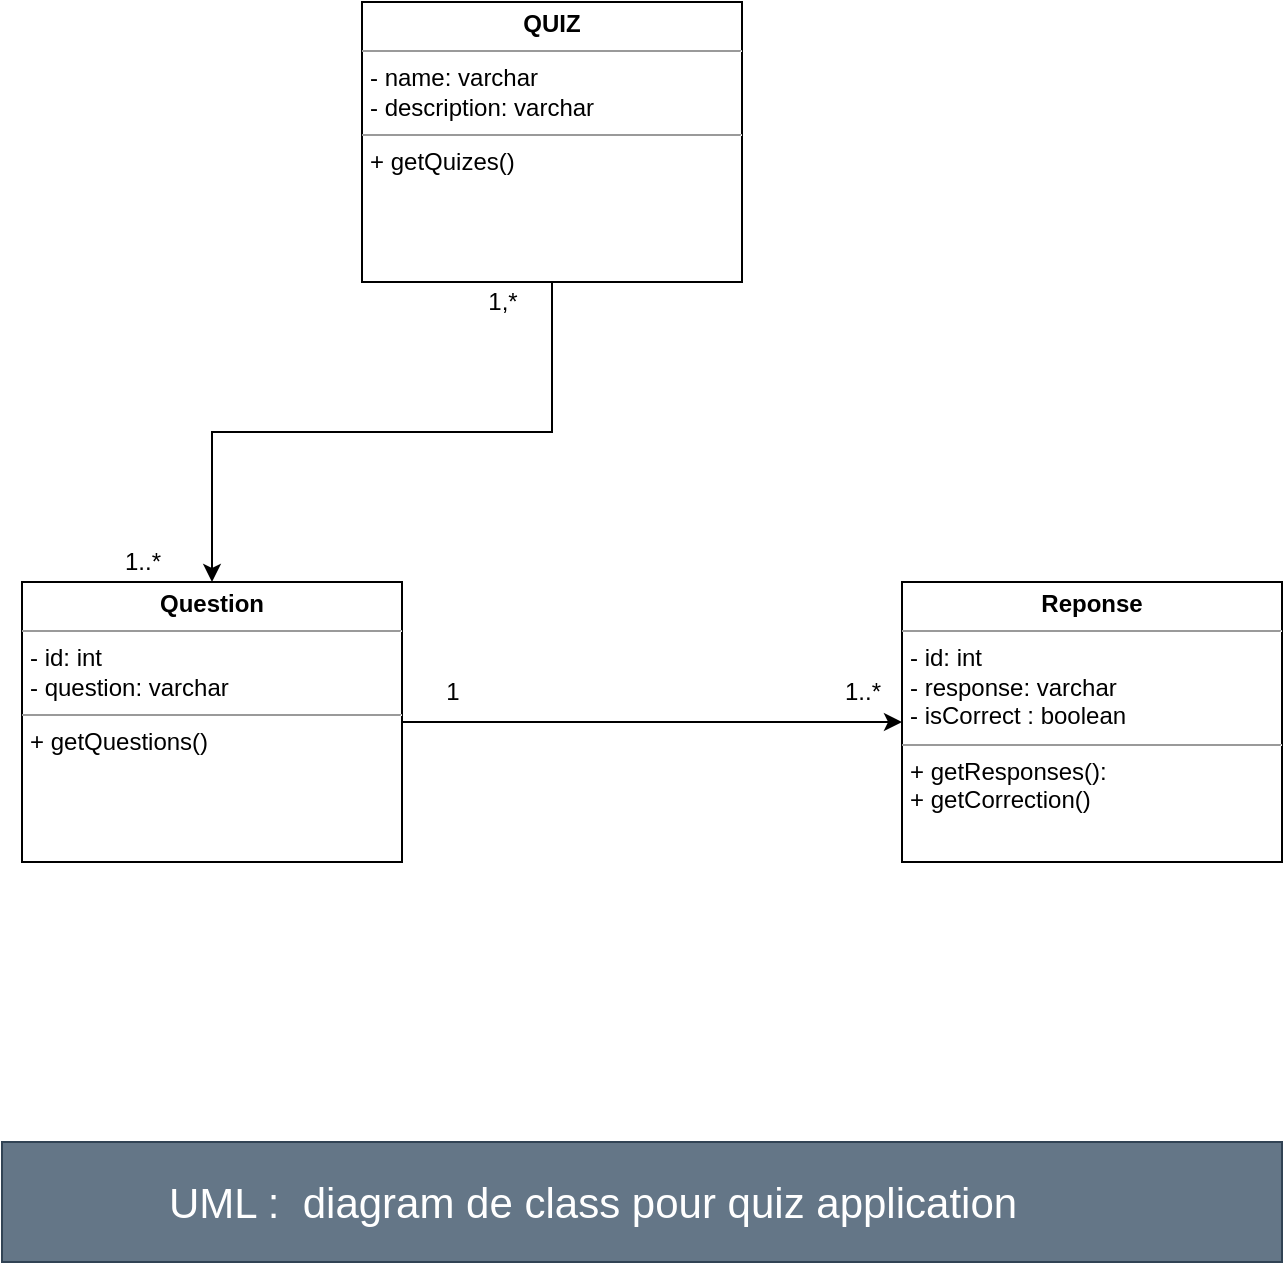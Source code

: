<mxfile version="20.8.1" type="device"><diagram name="Page-1" id="c4acf3e9-155e-7222-9cf6-157b1a14988f"><mxGraphModel dx="1434" dy="764" grid="1" gridSize="10" guides="1" tooltips="1" connect="1" arrows="1" fold="1" page="1" pageScale="1" pageWidth="850" pageHeight="1100" background="none" math="0" shadow="0"><root><mxCell id="0"/><mxCell id="1" parent="0"/><mxCell id="h3Y28AqKPiw2Wu6xVKkf-6" style="edgeStyle=orthogonalEdgeStyle;rounded=0;orthogonalLoop=1;jettySize=auto;html=1;" parent="1" source="5d2195bd80daf111-18" target="h3Y28AqKPiw2Wu6xVKkf-1" edge="1"><mxGeometry relative="1" as="geometry"/></mxCell><mxCell id="5d2195bd80daf111-18" value="&lt;p style=&quot;margin:0px;margin-top:4px;text-align:center;&quot;&gt;&lt;b&gt;QUIZ&lt;/b&gt;&lt;/p&gt;&lt;hr size=&quot;1&quot;&gt;&lt;p style=&quot;margin:0px;margin-left:4px;&quot;&gt;- name: varchar&lt;/p&gt;&lt;p style=&quot;margin:0px;margin-left:4px;&quot;&gt;&lt;span style=&quot;background-color: initial;&quot;&gt;- description: varchar&lt;/span&gt;&lt;/p&gt;&lt;hr size=&quot;1&quot;&gt;&lt;p style=&quot;margin:0px;margin-left:4px;&quot;&gt;+ getQuizes()&lt;br&gt;&lt;br&gt;&lt;/p&gt;" style="verticalAlign=top;align=left;overflow=fill;fontSize=12;fontFamily=Helvetica;html=1;rounded=0;shadow=0;comic=0;labelBackgroundColor=none;strokeWidth=1" parent="1" vertex="1"><mxGeometry x="300" y="30" width="190" height="140" as="geometry"/></mxCell><mxCell id="h3Y28AqKPiw2Wu6xVKkf-8" style="edgeStyle=orthogonalEdgeStyle;rounded=0;orthogonalLoop=1;jettySize=auto;html=1;" parent="1" source="h3Y28AqKPiw2Wu6xVKkf-1" target="h3Y28AqKPiw2Wu6xVKkf-2" edge="1"><mxGeometry relative="1" as="geometry"/></mxCell><mxCell id="h3Y28AqKPiw2Wu6xVKkf-1" value="&lt;p style=&quot;margin:0px;margin-top:4px;text-align:center;&quot;&gt;&lt;b&gt;Question&lt;/b&gt;&lt;/p&gt;&lt;hr size=&quot;1&quot;&gt;&lt;p style=&quot;margin:0px;margin-left:4px;&quot;&gt;- id: int&lt;/p&gt;&lt;p style=&quot;margin:0px;margin-left:4px;&quot;&gt;&lt;span style=&quot;background-color: initial;&quot;&gt;- question: varchar&lt;/span&gt;&lt;/p&gt;&lt;hr size=&quot;1&quot;&gt;&lt;p style=&quot;margin:0px;margin-left:4px;&quot;&gt;+ getQuestions()&lt;br&gt;&lt;br&gt;&lt;/p&gt;" style="verticalAlign=top;align=left;overflow=fill;fontSize=12;fontFamily=Helvetica;html=1;rounded=0;shadow=0;comic=0;labelBackgroundColor=none;strokeWidth=1" parent="1" vertex="1"><mxGeometry x="130" y="320" width="190" height="140" as="geometry"/></mxCell><mxCell id="h3Y28AqKPiw2Wu6xVKkf-2" value="&lt;p style=&quot;margin:0px;margin-top:4px;text-align:center;&quot;&gt;&lt;b&gt;Reponse&lt;/b&gt;&lt;/p&gt;&lt;hr size=&quot;1&quot;&gt;&lt;p style=&quot;margin:0px;margin-left:4px;&quot;&gt;- id: int&lt;/p&gt;&lt;p style=&quot;margin:0px;margin-left:4px;&quot;&gt;&lt;span style=&quot;background-color: initial;&quot;&gt;- response: varchar&lt;/span&gt;&lt;/p&gt;&lt;p style=&quot;margin:0px;margin-left:4px;&quot;&gt;&lt;span style=&quot;background-color: initial;&quot;&gt;- isCorrect : boolean&lt;/span&gt;&lt;/p&gt;&lt;hr size=&quot;1&quot;&gt;&lt;p style=&quot;margin:0px;margin-left:4px;&quot;&gt;+ getResponses():&lt;br&gt;+ getCorrection()&lt;/p&gt;" style="verticalAlign=top;align=left;overflow=fill;fontSize=12;fontFamily=Helvetica;html=1;rounded=0;shadow=0;comic=0;labelBackgroundColor=none;strokeWidth=1" parent="1" vertex="1"><mxGeometry x="570" y="320" width="190" height="140" as="geometry"/></mxCell><mxCell id="h3Y28AqKPiw2Wu6xVKkf-7" value="1,*&lt;br&gt;" style="text;html=1;align=center;verticalAlign=middle;resizable=0;points=[];autosize=1;strokeColor=none;fillColor=none;" parent="1" vertex="1"><mxGeometry x="350" y="165" width="40" height="30" as="geometry"/></mxCell><mxCell id="h3Y28AqKPiw2Wu6xVKkf-9" value="1" style="text;html=1;align=center;verticalAlign=middle;resizable=0;points=[];autosize=1;strokeColor=none;fillColor=none;" parent="1" vertex="1"><mxGeometry x="330" y="360" width="30" height="30" as="geometry"/></mxCell><mxCell id="h3Y28AqKPiw2Wu6xVKkf-10" value="1..*" style="text;html=1;align=center;verticalAlign=middle;resizable=0;points=[];autosize=1;strokeColor=none;fillColor=none;" parent="1" vertex="1"><mxGeometry x="530" y="360" width="40" height="30" as="geometry"/></mxCell><mxCell id="h3Y28AqKPiw2Wu6xVKkf-11" value="1..*" style="text;html=1;align=center;verticalAlign=middle;resizable=0;points=[];autosize=1;strokeColor=none;fillColor=none;" parent="1" vertex="1"><mxGeometry x="170" y="295" width="40" height="30" as="geometry"/></mxCell><mxCell id="h3Y28AqKPiw2Wu6xVKkf-12" value="" style="rounded=0;whiteSpace=wrap;html=1;fillColor=#647687;strokeColor=#314354;fontColor=#ffffff;" parent="1" vertex="1"><mxGeometry x="120" y="600" width="640" height="60" as="geometry"/></mxCell><mxCell id="h3Y28AqKPiw2Wu6xVKkf-13" value="&lt;font color=&quot;#ffffff&quot; style=&quot;font-size: 21px;&quot;&gt;UML :&amp;nbsp; diagram de class pour quiz application&lt;/font&gt;" style="text;html=1;align=center;verticalAlign=middle;resizable=0;points=[];autosize=1;strokeColor=none;fillColor=none;" parent="1" vertex="1"><mxGeometry x="190" y="610" width="450" height="40" as="geometry"/></mxCell></root></mxGraphModel></diagram></mxfile>